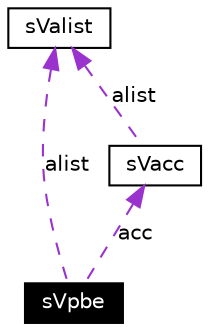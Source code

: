 digraph inheritance
{
  Node72 [shape="box",label="sVpbe",fontsize=10,height=0.2,width=0.4,fontname="Helvetica",color="black",style="filled" fontcolor="white"];
  Node73 -> Node72 [dir=back,color="darkorchid3",fontsize=10,style="dashed",label="acc",fontname="Helvetica"];
  Node73 [shape="box",label="sVacc",fontsize=10,height=0.2,width=0.4,fontname="Helvetica",color="black",URL="$structsVacc.html"];
  Node74 -> Node73 [dir=back,color="darkorchid3",fontsize=10,style="dashed",label="alist",fontname="Helvetica"];
  Node74 [shape="box",label="sValist",fontsize=10,height=0.2,width=0.4,fontname="Helvetica",color="black",URL="$structsValist.html"];
  Node74 -> Node72 [dir=back,color="darkorchid3",fontsize=10,style="dashed",label="alist",fontname="Helvetica"];
}
